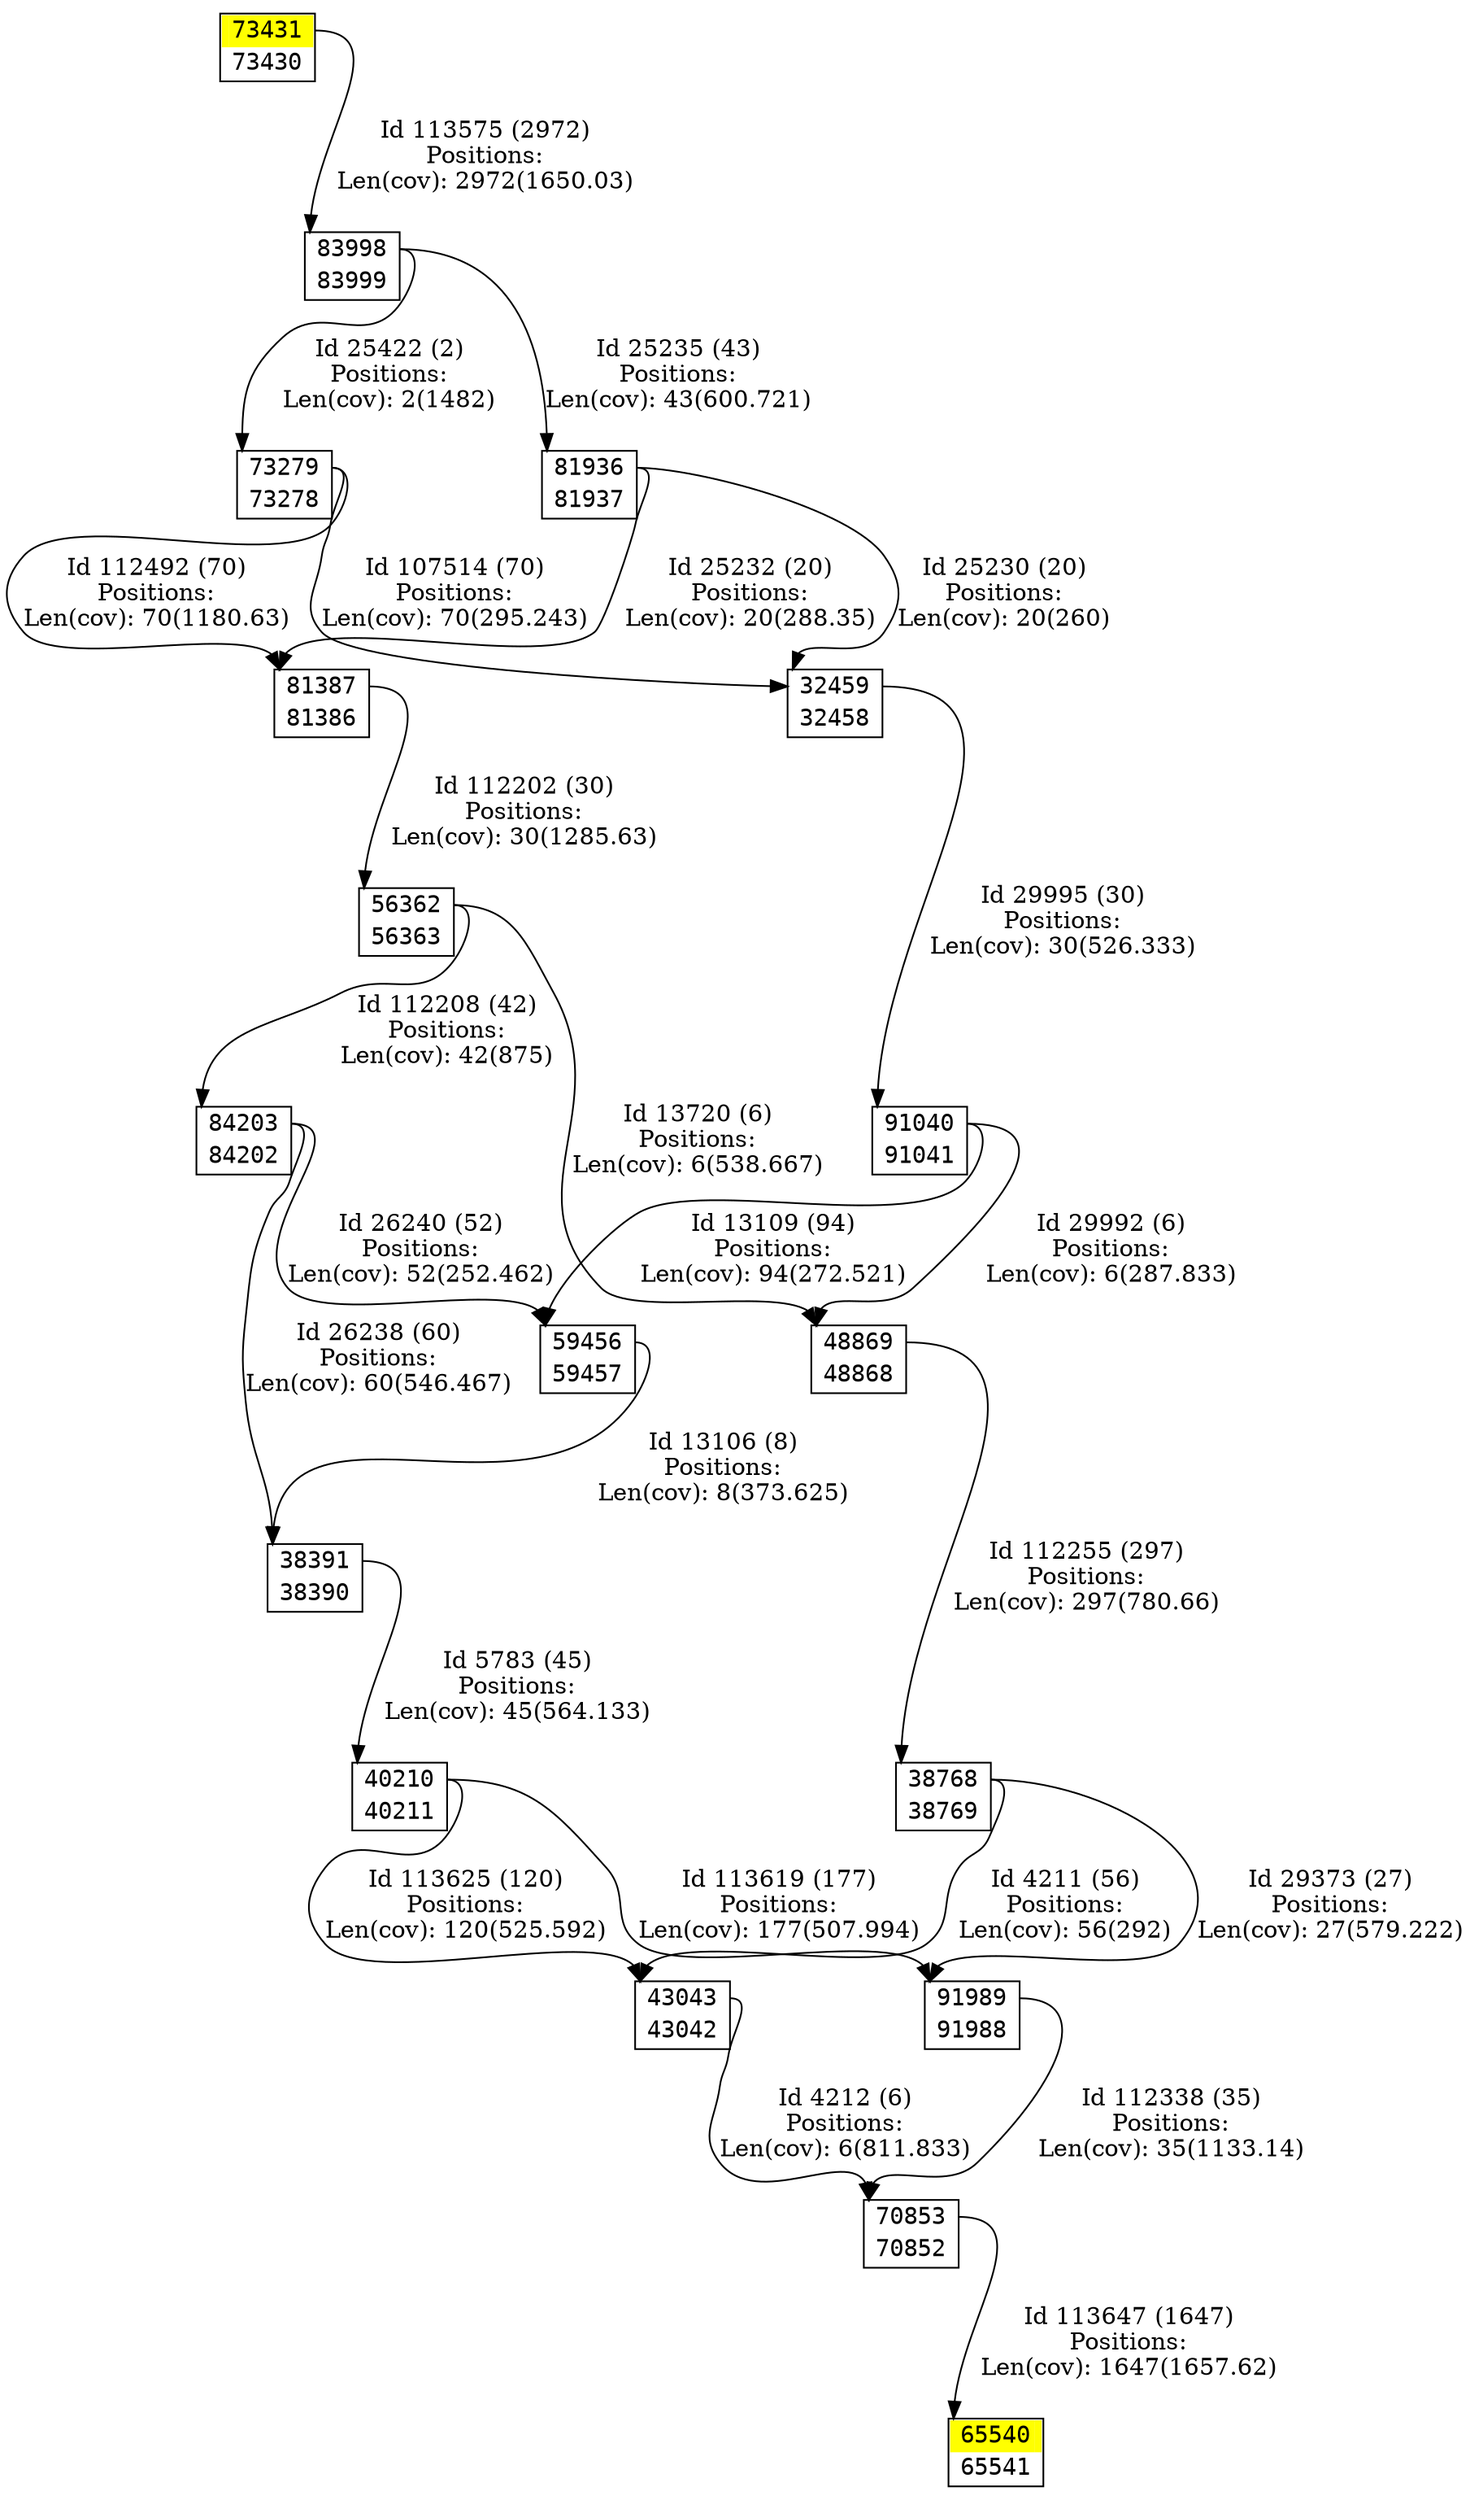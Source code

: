digraph graph_picture {
node[fontname=<Courier> ,penwidth=<1.8> ,shape=<plaintext> ]
vertex_32458_32459[label=<<TABLE BORDER="1" CELLSPACING="0" >
<TR><TD BORDER="0" PORT = "port_32459_in" color="white" bgcolor="white" ></TD><TD BORDER="0" color="white" bgcolor="white" >32459</TD><TD BORDER="0" PORT = "port_32459_out" color="white" bgcolor="white" ></TD></TR>
<TR><TD BORDER="0" PORT = "port_32458_out" color="white" bgcolor="white" ></TD><TD BORDER="0" color="white" bgcolor="white" >32458</TD><TD BORDER="0" PORT = "port_32458_in" color="white" bgcolor="white" ></TD></TR>
</TABLE>> ,color=<black> ,URL=</vertex/32459.svg> ]
vertex_38390_38391[label=<<TABLE BORDER="1" CELLSPACING="0" >
<TR><TD BORDER="0" PORT = "port_38391_in" color="white" bgcolor="white" ></TD><TD BORDER="0" color="white" bgcolor="white" >38391</TD><TD BORDER="0" PORT = "port_38391_out" color="white" bgcolor="white" ></TD></TR>
<TR><TD BORDER="0" PORT = "port_38390_out" color="white" bgcolor="white" ></TD><TD BORDER="0" color="white" bgcolor="white" >38390</TD><TD BORDER="0" PORT = "port_38390_in" color="white" bgcolor="white" ></TD></TR>
</TABLE>> ,color=<black> ,URL=</vertex/38391.svg> ]
vertex_38768_38769[label=<<TABLE BORDER="1" CELLSPACING="0" >
<TR><TD BORDER="0" PORT = "port_38768_in" color="white" bgcolor="white" ></TD><TD BORDER="0" color="white" bgcolor="white" >38768</TD><TD BORDER="0" PORT = "port_38768_out" color="white" bgcolor="white" ></TD></TR>
<TR><TD BORDER="0" PORT = "port_38769_out" color="white" bgcolor="white" ></TD><TD BORDER="0" color="white" bgcolor="white" >38769</TD><TD BORDER="0" PORT = "port_38769_in" color="white" bgcolor="white" ></TD></TR>
</TABLE>> ,color=<black> ,URL=</vertex/38768.svg> ]
vertex_40210_40211[label=<<TABLE BORDER="1" CELLSPACING="0" >
<TR><TD BORDER="0" PORT = "port_40210_in" color="white" bgcolor="white" ></TD><TD BORDER="0" color="white" bgcolor="white" >40210</TD><TD BORDER="0" PORT = "port_40210_out" color="white" bgcolor="white" ></TD></TR>
<TR><TD BORDER="0" PORT = "port_40211_out" color="white" bgcolor="white" ></TD><TD BORDER="0" color="white" bgcolor="white" >40211</TD><TD BORDER="0" PORT = "port_40211_in" color="white" bgcolor="white" ></TD></TR>
</TABLE>> ,color=<black> ,URL=</vertex/40210.svg> ]
vertex_43042_43043[label=<<TABLE BORDER="1" CELLSPACING="0" >
<TR><TD BORDER="0" PORT = "port_43043_in" color="white" bgcolor="white" ></TD><TD BORDER="0" color="white" bgcolor="white" >43043</TD><TD BORDER="0" PORT = "port_43043_out" color="white" bgcolor="white" ></TD></TR>
<TR><TD BORDER="0" PORT = "port_43042_out" color="white" bgcolor="white" ></TD><TD BORDER="0" color="white" bgcolor="white" >43042</TD><TD BORDER="0" PORT = "port_43042_in" color="white" bgcolor="white" ></TD></TR>
</TABLE>> ,color=<black> ,URL=</vertex/43043.svg> ]
vertex_48868_48869[label=<<TABLE BORDER="1" CELLSPACING="0" >
<TR><TD BORDER="0" PORT = "port_48869_in" color="white" bgcolor="white" ></TD><TD BORDER="0" color="white" bgcolor="white" >48869</TD><TD BORDER="0" PORT = "port_48869_out" color="white" bgcolor="white" ></TD></TR>
<TR><TD BORDER="0" PORT = "port_48868_out" color="white" bgcolor="white" ></TD><TD BORDER="0" color="white" bgcolor="white" >48868</TD><TD BORDER="0" PORT = "port_48868_in" color="white" bgcolor="white" ></TD></TR>
</TABLE>> ,color=<black> ,URL=</vertex/48869.svg> ]
vertex_56362_56363[label=<<TABLE BORDER="1" CELLSPACING="0" >
<TR><TD BORDER="0" PORT = "port_56362_in" color="white" bgcolor="white" ></TD><TD BORDER="0" color="white" bgcolor="white" >56362</TD><TD BORDER="0" PORT = "port_56362_out" color="white" bgcolor="white" ></TD></TR>
<TR><TD BORDER="0" PORT = "port_56363_out" color="white" bgcolor="white" ></TD><TD BORDER="0" color="white" bgcolor="white" >56363</TD><TD BORDER="0" PORT = "port_56363_in" color="white" bgcolor="white" ></TD></TR>
</TABLE>> ,color=<black> ,URL=</vertex/56362.svg> ]
vertex_59456_59457[label=<<TABLE BORDER="1" CELLSPACING="0" >
<TR><TD BORDER="0" PORT = "port_59456_in" color="white" bgcolor="white" ></TD><TD BORDER="0" color="white" bgcolor="white" >59456</TD><TD BORDER="0" PORT = "port_59456_out" color="white" bgcolor="white" ></TD></TR>
<TR><TD BORDER="0" PORT = "port_59457_out" color="white" bgcolor="white" ></TD><TD BORDER="0" color="white" bgcolor="white" >59457</TD><TD BORDER="0" PORT = "port_59457_in" color="white" bgcolor="white" ></TD></TR>
</TABLE>> ,color=<black> ,URL=</vertex/59456.svg> ]
vertex_65540_65541[label=<<TABLE BORDER="1" CELLSPACING="0" >
<TR><TD BORDER="0" PORT = "port_65540_in" color="yellow" bgcolor="yellow" ></TD><TD BORDER="0" color="yellow" bgcolor="yellow" >65540</TD><TD BORDER="0" PORT = "port_65540_out" color="yellow" bgcolor="yellow" ></TD></TR>
<TR><TD BORDER="0" PORT = "port_65541_out" color="white" bgcolor="white" ></TD><TD BORDER="0" color="white" bgcolor="white" >65541</TD><TD BORDER="0" PORT = "port_65541_in" color="white" bgcolor="white" ></TD></TR>
</TABLE>> ,color=<black> ,URL=</vertex/65540.svg> ]
vertex_70852_70853[label=<<TABLE BORDER="1" CELLSPACING="0" >
<TR><TD BORDER="0" PORT = "port_70853_in" color="white" bgcolor="white" ></TD><TD BORDER="0" color="white" bgcolor="white" >70853</TD><TD BORDER="0" PORT = "port_70853_out" color="white" bgcolor="white" ></TD></TR>
<TR><TD BORDER="0" PORT = "port_70852_out" color="white" bgcolor="white" ></TD><TD BORDER="0" color="white" bgcolor="white" >70852</TD><TD BORDER="0" PORT = "port_70852_in" color="white" bgcolor="white" ></TD></TR>
</TABLE>> ,color=<black> ,URL=</vertex/70853.svg> ]
vertex_73278_73279[label=<<TABLE BORDER="1" CELLSPACING="0" >
<TR><TD BORDER="0" PORT = "port_73279_in" color="white" bgcolor="white" ></TD><TD BORDER="0" color="white" bgcolor="white" >73279</TD><TD BORDER="0" PORT = "port_73279_out" color="white" bgcolor="white" ></TD></TR>
<TR><TD BORDER="0" PORT = "port_73278_out" color="white" bgcolor="white" ></TD><TD BORDER="0" color="white" bgcolor="white" >73278</TD><TD BORDER="0" PORT = "port_73278_in" color="white" bgcolor="white" ></TD></TR>
</TABLE>> ,color=<black> ,URL=</vertex/73279.svg> ]
vertex_73430_73431[label=<<TABLE BORDER="1" CELLSPACING="0" >
<TR><TD BORDER="0" PORT = "port_73431_in" color="yellow" bgcolor="yellow" ></TD><TD BORDER="0" color="yellow" bgcolor="yellow" >73431</TD><TD BORDER="0" PORT = "port_73431_out" color="yellow" bgcolor="yellow" ></TD></TR>
<TR><TD BORDER="0" PORT = "port_73430_out" color="white" bgcolor="white" ></TD><TD BORDER="0" color="white" bgcolor="white" >73430</TD><TD BORDER="0" PORT = "port_73430_in" color="white" bgcolor="white" ></TD></TR>
</TABLE>> ,color=<black> ,URL=</vertex/73431.svg> ]
vertex_81386_81387[label=<<TABLE BORDER="1" CELLSPACING="0" >
<TR><TD BORDER="0" PORT = "port_81387_in" color="white" bgcolor="white" ></TD><TD BORDER="0" color="white" bgcolor="white" >81387</TD><TD BORDER="0" PORT = "port_81387_out" color="white" bgcolor="white" ></TD></TR>
<TR><TD BORDER="0" PORT = "port_81386_out" color="white" bgcolor="white" ></TD><TD BORDER="0" color="white" bgcolor="white" >81386</TD><TD BORDER="0" PORT = "port_81386_in" color="white" bgcolor="white" ></TD></TR>
</TABLE>> ,color=<black> ,URL=</vertex/81387.svg> ]
vertex_81936_81937[label=<<TABLE BORDER="1" CELLSPACING="0" >
<TR><TD BORDER="0" PORT = "port_81936_in" color="white" bgcolor="white" ></TD><TD BORDER="0" color="white" bgcolor="white" >81936</TD><TD BORDER="0" PORT = "port_81936_out" color="white" bgcolor="white" ></TD></TR>
<TR><TD BORDER="0" PORT = "port_81937_out" color="white" bgcolor="white" ></TD><TD BORDER="0" color="white" bgcolor="white" >81937</TD><TD BORDER="0" PORT = "port_81937_in" color="white" bgcolor="white" ></TD></TR>
</TABLE>> ,color=<black> ,URL=</vertex/81936.svg> ]
vertex_83998_83999[label=<<TABLE BORDER="1" CELLSPACING="0" >
<TR><TD BORDER="0" PORT = "port_83998_in" color="white" bgcolor="white" ></TD><TD BORDER="0" color="white" bgcolor="white" >83998</TD><TD BORDER="0" PORT = "port_83998_out" color="white" bgcolor="white" ></TD></TR>
<TR><TD BORDER="0" PORT = "port_83999_out" color="white" bgcolor="white" ></TD><TD BORDER="0" color="white" bgcolor="white" >83999</TD><TD BORDER="0" PORT = "port_83999_in" color="white" bgcolor="white" ></TD></TR>
</TABLE>> ,color=<black> ,URL=</vertex/83998.svg> ]
vertex_84202_84203[label=<<TABLE BORDER="1" CELLSPACING="0" >
<TR><TD BORDER="0" PORT = "port_84203_in" color="white" bgcolor="white" ></TD><TD BORDER="0" color="white" bgcolor="white" >84203</TD><TD BORDER="0" PORT = "port_84203_out" color="white" bgcolor="white" ></TD></TR>
<TR><TD BORDER="0" PORT = "port_84202_out" color="white" bgcolor="white" ></TD><TD BORDER="0" color="white" bgcolor="white" >84202</TD><TD BORDER="0" PORT = "port_84202_in" color="white" bgcolor="white" ></TD></TR>
</TABLE>> ,color=<black> ,URL=</vertex/84203.svg> ]
vertex_91040_91041[label=<<TABLE BORDER="1" CELLSPACING="0" >
<TR><TD BORDER="0" PORT = "port_91040_in" color="white" bgcolor="white" ></TD><TD BORDER="0" color="white" bgcolor="white" >91040</TD><TD BORDER="0" PORT = "port_91040_out" color="white" bgcolor="white" ></TD></TR>
<TR><TD BORDER="0" PORT = "port_91041_out" color="white" bgcolor="white" ></TD><TD BORDER="0" color="white" bgcolor="white" >91041</TD><TD BORDER="0" PORT = "port_91041_in" color="white" bgcolor="white" ></TD></TR>
</TABLE>> ,color=<black> ,URL=</vertex/91040.svg> ]
vertex_91988_91989[label=<<TABLE BORDER="1" CELLSPACING="0" >
<TR><TD BORDER="0" PORT = "port_91989_in" color="white" bgcolor="white" ></TD><TD BORDER="0" color="white" bgcolor="white" >91989</TD><TD BORDER="0" PORT = "port_91989_out" color="white" bgcolor="white" ></TD></TR>
<TR><TD BORDER="0" PORT = "port_91988_out" color="white" bgcolor="white" ></TD><TD BORDER="0" color="white" bgcolor="white" >91988</TD><TD BORDER="0" PORT = "port_91988_in" color="white" bgcolor="white" ></TD></TR>
</TABLE>> ,color=<black> ,URL=</vertex/91989.svg> ]
vertex_38768_38769:port_38768_out->vertex_43042_43043:port_43043_in[label="Id 4211 (56)\nPositions:\nLen(cov): 56(292)" ,color=<black> ]
vertex_43042_43043:port_43043_out->vertex_70852_70853:port_70853_in[label="Id 4212 (6)\nPositions:\nLen(cov): 6(811.833)" ,color=<black> ]
vertex_38390_38391:port_38391_out->vertex_40210_40211:port_40210_in[label="Id 5783 (45)\nPositions:\nLen(cov): 45(564.133)" ,color=<black> ]
vertex_59456_59457:port_59456_out->vertex_38390_38391:port_38391_in[label="Id 13106 (8)\nPositions:\nLen(cov): 8(373.625)" ,color=<black> ]
vertex_91040_91041:port_91040_out->vertex_59456_59457:port_59456_in[label="Id 13109 (94)\nPositions:\nLen(cov): 94(272.521)" ,color=<black> ]
vertex_56362_56363:port_56362_out->vertex_48868_48869:port_48869_in[label="Id 13720 (6)\nPositions:\nLen(cov): 6(538.667)" ,color=<black> ]
vertex_81936_81937:port_81936_out->vertex_32458_32459:port_32459_in[label="Id 25230 (20)\nPositions:\nLen(cov): 20(260)" ,color=<black> ]
vertex_81936_81937:port_81936_out->vertex_81386_81387:port_81387_in[label="Id 25232 (20)\nPositions:\nLen(cov): 20(288.35)" ,color=<black> ]
vertex_83998_83999:port_83998_out->vertex_81936_81937:port_81936_in[label="Id 25235 (43)\nPositions:\nLen(cov): 43(600.721)" ,color=<black> ]
vertex_83998_83999:port_83998_out->vertex_73278_73279:port_73279_in[label="Id 25422 (2)\nPositions:\nLen(cov): 2(1482)" ,color=<black> ]
vertex_84202_84203:port_84203_out->vertex_38390_38391:port_38391_in[label="Id 26238 (60)\nPositions:\nLen(cov): 60(546.467)" ,color=<black> ]
vertex_84202_84203:port_84203_out->vertex_59456_59457:port_59456_in[label="Id 26240 (52)\nPositions:\nLen(cov): 52(252.462)" ,color=<black> ]
vertex_38768_38769:port_38768_out->vertex_91988_91989:port_91989_in[label="Id 29373 (27)\nPositions:\nLen(cov): 27(579.222)" ,color=<black> ]
vertex_91040_91041:port_91040_out->vertex_48868_48869:port_48869_in[label="Id 29992 (6)\nPositions:\nLen(cov): 6(287.833)" ,color=<black> ]
vertex_32458_32459:port_32459_out->vertex_91040_91041:port_91040_in[label="Id 29995 (30)\nPositions:\nLen(cov): 30(526.333)" ,color=<black> ]
vertex_73278_73279:port_73279_out->vertex_32458_32459:port_32459_in[label="Id 107514 (70)\nPositions:\nLen(cov): 70(295.243)" ,color=<black> ]
vertex_81386_81387:port_81387_out->vertex_56362_56363:port_56362_in[label="Id 112202 (30)\nPositions:\nLen(cov): 30(1285.63)" ,color=<black> ]
vertex_56362_56363:port_56362_out->vertex_84202_84203:port_84203_in[label="Id 112208 (42)\nPositions:\nLen(cov): 42(875)" ,color=<black> ]
vertex_48868_48869:port_48869_out->vertex_38768_38769:port_38768_in[label="Id 112255 (297)\nPositions:\nLen(cov): 297(780.66)" ,color=<black> ]
vertex_91988_91989:port_91989_out->vertex_70852_70853:port_70853_in[label="Id 112338 (35)\nPositions:\nLen(cov): 35(1133.14)" ,color=<black> ]
vertex_73278_73279:port_73279_out->vertex_81386_81387:port_81387_in[label="Id 112492 (70)\nPositions:\nLen(cov): 70(1180.63)" ,color=<black> ]
vertex_73430_73431:port_73431_out->vertex_83998_83999:port_83998_in[label="Id 113575 (2972)\nPositions:\nLen(cov): 2972(1650.03)" ,color=<black> ]
vertex_40210_40211:port_40210_out->vertex_91988_91989:port_91989_in[label="Id 113619 (177)\nPositions:\nLen(cov): 177(507.994)" ,color=<black> ]
vertex_40210_40211:port_40210_out->vertex_43042_43043:port_43043_in[label="Id 113625 (120)\nPositions:\nLen(cov): 120(525.592)" ,color=<black> ]
vertex_70852_70853:port_70853_out->vertex_65540_65541:port_65540_in[label="Id 113647 (1647)\nPositions:\nLen(cov): 1647(1657.62)" ,color=<black> ]
}
